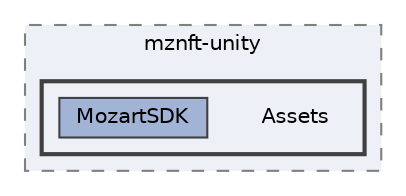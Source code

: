 digraph "/Users/nullxero/Code/Unity/mznft-unity/Assets"
{
 // LATEX_PDF_SIZE
  bgcolor="transparent";
  edge [fontname=Helvetica,fontsize=10,labelfontname=Helvetica,labelfontsize=10];
  node [fontname=Helvetica,fontsize=10,shape=box,height=0.2,width=0.4];
  compound=true
  subgraph clusterdir_0605505794893feb136a782b32ff3843 {
    graph [ bgcolor="#edf0f7", pencolor="grey50", label="mznft-unity", fontname=Helvetica,fontsize=10 style="filled,dashed", URL="dir_0605505794893feb136a782b32ff3843.html",tooltip=""]
  subgraph clusterdir_09e24b29fa12f6d3a91d9da489984c59 {
    graph [ bgcolor="#edf0f7", pencolor="grey25", label="", fontname=Helvetica,fontsize=10 style="filled,bold", URL="dir_09e24b29fa12f6d3a91d9da489984c59.html",tooltip=""]
    dir_09e24b29fa12f6d3a91d9da489984c59 [shape=plaintext, label="Assets"];
  dir_281c997b7f71da89471ed4ca1ff61c7d [label="MozartSDK", fillcolor="#a2b4d6", color="grey25", style="filled", URL="dir_281c997b7f71da89471ed4ca1ff61c7d.html",tooltip=""];
  }
  }
}

